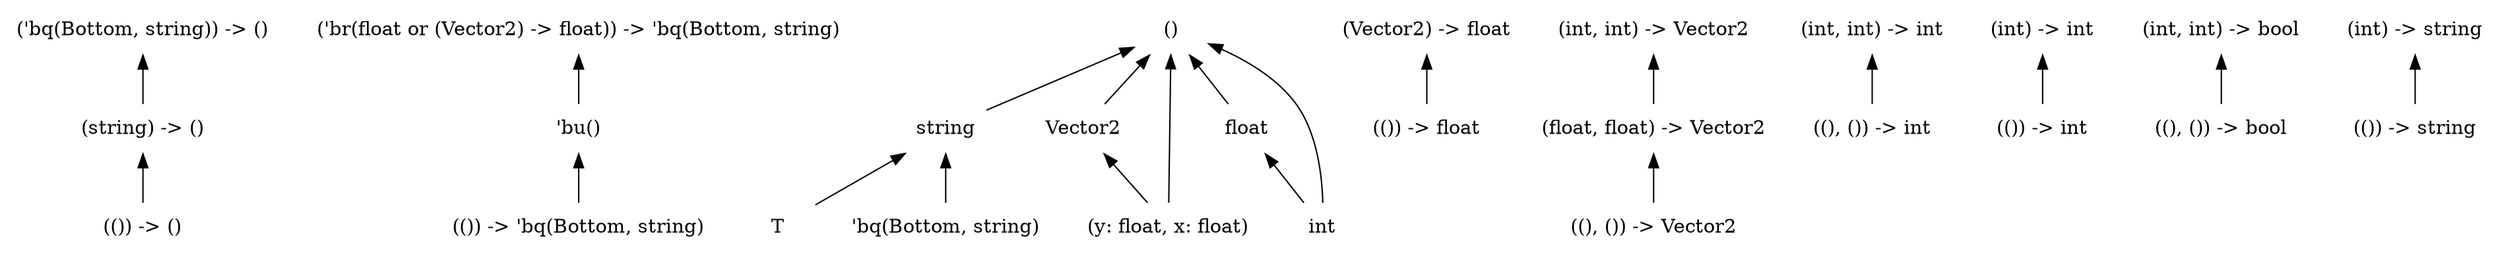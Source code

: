 digraph order {
  graph [
    size = "30,10"
    ];
  node [
    shape = none
    ];
  edge [
    dir = back
    ];
  "(string) -> ()"
  "('br(float or (Vector2) -> float)) -> 'bq(Bottom, string)"
  "(()) -> ()"
  "string"
  "Vector2"
  "(()) -> 'bq(Bottom, string)"
  "'bu()"
  "(()) -> float"
  "T"
  "'bq(Bottom, string)"
  "((), ()) -> Vector2"
  "(int, int) -> Vector2"
  "((), ()) -> int"
  "(int) -> int"
  "(int, int) -> int"
  "()"
  "(int, int) -> bool"
  "(float, float) -> Vector2"
  "(()) -> string"
  "(Vector2) -> float"
  "(y: float, x: float)"
  "(int) -> string"
  "float"
  "('bq(Bottom, string)) -> ()"
  "(()) -> int"
  "int"
  "((), ()) -> bool"
  "(string) -> ()" -> "(()) -> ()"
  "('br(float or (Vector2) -> float)) -> 'bq(Bottom, string)" -> "'bu()"
  "string" -> "T"
  "string" -> "'bq(Bottom, string)"
  "Vector2" -> "(y: float, x: float)"
  "'bu()" -> "(()) -> 'bq(Bottom, string)"
  "(int, int) -> Vector2" -> "(float, float) -> Vector2"
  "(int) -> int" -> "(()) -> int"
  "(int, int) -> int" -> "((), ()) -> int"
  "()" -> "string"
  "()" -> "Vector2"
  "()" -> "(y: float, x: float)"
  "()" -> "float"
  "()" -> "int"
  "(int, int) -> bool" -> "((), ()) -> bool"
  "(float, float) -> Vector2" -> "((), ()) -> Vector2"
  "(Vector2) -> float" -> "(()) -> float"
  "(int) -> string" -> "(()) -> string"
  "float" -> "int"
  "('bq(Bottom, string)) -> ()" -> "(string) -> ()"
}